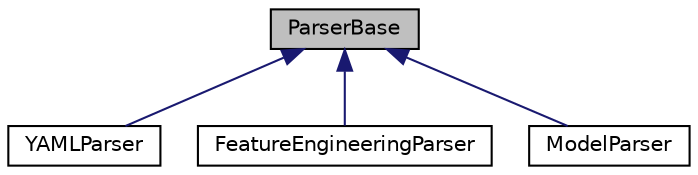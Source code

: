 digraph "ParserBase"
{
 // LATEX_PDF_SIZE
  edge [fontname="Helvetica",fontsize="10",labelfontname="Helvetica",labelfontsize="10"];
  node [fontname="Helvetica",fontsize="10",shape=record];
  Node1 [label="ParserBase",height=0.2,width=0.4,color="black", fillcolor="grey75", style="filled", fontcolor="black",tooltip=" "];
  Node1 -> Node2 [dir="back",color="midnightblue",fontsize="10",style="solid",fontname="Helvetica"];
  Node2 [label="YAMLParser",height=0.2,width=0.4,color="black", fillcolor="white", style="filled",URL="$classparser_1_1YAML__parser_1_1YAMLParser.html",tooltip=" "];
  Node1 -> Node3 [dir="back",color="midnightblue",fontsize="10",style="solid",fontname="Helvetica"];
  Node3 [label="FeatureEngineeringParser",height=0.2,width=0.4,color="black", fillcolor="white", style="filled",URL="$classparser_1_1feature__engineering__parser_1_1FeatureEngineeringParser.html",tooltip=" "];
  Node1 -> Node4 [dir="back",color="midnightblue",fontsize="10",style="solid",fontname="Helvetica"];
  Node4 [label="ModelParser",height=0.2,width=0.4,color="black", fillcolor="white", style="filled",URL="$classparser_1_1model__parser_1_1ModelParser.html",tooltip=" "];
}
